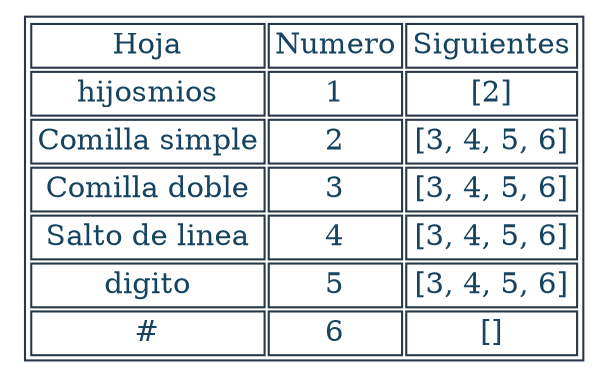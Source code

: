 digraph T {
aHtmlTable [
   shape=plaintext
   color="#283747" fontcolor="#154360" label=<

   <table border='1' cellborder='1'>
   <tr>
      <td>Hoja</td>
      <td>Numero</td>
      <td>Siguientes</td>
   </tr>	<tr><td>hijosmios</td><td>1</td><td>[2]</td></tr>
	<tr><td>Comilla simple</td><td>2</td><td>[3, 4, 5, 6]</td></tr>
	<tr><td>Comilla doble</td><td>3</td><td>[3, 4, 5, 6]</td></tr>
	<tr><td>Salto de linea</td><td>4</td><td>[3, 4, 5, 6]</td></tr>
	<tr><td>digito</td><td>5</td><td>[3, 4, 5, 6]</td></tr>
	<tr><td>#</td><td>6</td><td>[]</td></tr>
</table>

   >]; 

}